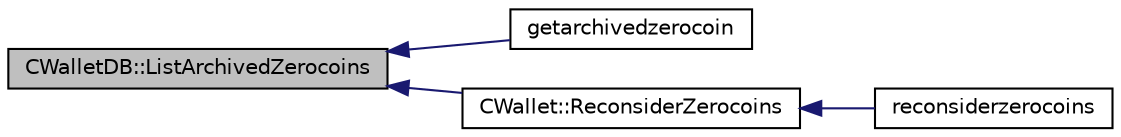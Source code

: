 digraph "CWalletDB::ListArchivedZerocoins"
{
  edge [fontname="Helvetica",fontsize="10",labelfontname="Helvetica",labelfontsize="10"];
  node [fontname="Helvetica",fontsize="10",shape=record];
  rankdir="LR";
  Node99 [label="CWalletDB::ListArchivedZerocoins",height=0.2,width=0.4,color="black", fillcolor="grey75", style="filled", fontcolor="black"];
  Node99 -> Node100 [dir="back",color="midnightblue",fontsize="10",style="solid",fontname="Helvetica"];
  Node100 [label="getarchivedzerocoin",height=0.2,width=0.4,color="black", fillcolor="white", style="filled",URL="$rpcwallet_8cpp.html#a9b9073ec6e10b65313bda370403da179"];
  Node99 -> Node101 [dir="back",color="midnightblue",fontsize="10",style="solid",fontname="Helvetica"];
  Node101 [label="CWallet::ReconsiderZerocoins",height=0.2,width=0.4,color="black", fillcolor="white", style="filled",URL="$class_c_wallet.html#ae0d869b52e1efd245bd5fcbbff925531"];
  Node101 -> Node102 [dir="back",color="midnightblue",fontsize="10",style="solid",fontname="Helvetica"];
  Node102 [label="reconsiderzerocoins",height=0.2,width=0.4,color="black", fillcolor="white", style="filled",URL="$rpcwallet_8cpp.html#a2e2e1892b694084c83714431479f5c7a"];
}
